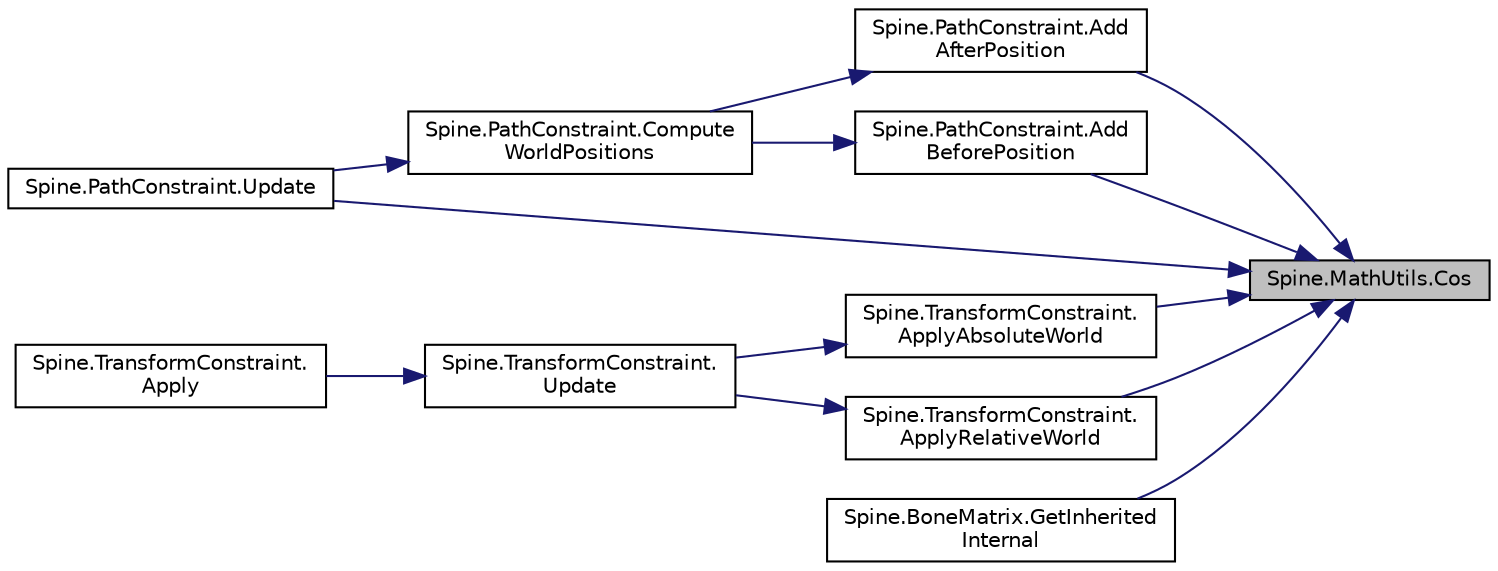 digraph "Spine.MathUtils.Cos"
{
 // LATEX_PDF_SIZE
  edge [fontname="Helvetica",fontsize="10",labelfontname="Helvetica",labelfontsize="10"];
  node [fontname="Helvetica",fontsize="10",shape=record];
  rankdir="RL";
  Node1 [label="Spine.MathUtils.Cos",height=0.2,width=0.4,color="black", fillcolor="grey75", style="filled", fontcolor="black",tooltip="Returns the cosine in radians from a lookup table."];
  Node1 -> Node2 [dir="back",color="midnightblue",fontsize="10",style="solid"];
  Node2 [label="Spine.PathConstraint.Add\lAfterPosition",height=0.2,width=0.4,color="black", fillcolor="white", style="filled",URL="$class_spine_1_1_path_constraint.html#a09ff5cb5acc91c834109513418e61943",tooltip=" "];
  Node2 -> Node3 [dir="back",color="midnightblue",fontsize="10",style="solid"];
  Node3 [label="Spine.PathConstraint.Compute\lWorldPositions",height=0.2,width=0.4,color="black", fillcolor="white", style="filled",URL="$class_spine_1_1_path_constraint.html#a0a486ebfb77dc0339a9cd45bd12ad9d2",tooltip=" "];
  Node3 -> Node4 [dir="back",color="midnightblue",fontsize="10",style="solid"];
  Node4 [label="Spine.PathConstraint.Update",height=0.2,width=0.4,color="black", fillcolor="white", style="filled",URL="$class_spine_1_1_path_constraint.html#a1b84dbe4fd8e07faa1e9f1e4f61948f7",tooltip=" "];
  Node1 -> Node5 [dir="back",color="midnightblue",fontsize="10",style="solid"];
  Node5 [label="Spine.PathConstraint.Add\lBeforePosition",height=0.2,width=0.4,color="black", fillcolor="white", style="filled",URL="$class_spine_1_1_path_constraint.html#a3086313512cfee8dc03c0ed0b1c48fda",tooltip=" "];
  Node5 -> Node3 [dir="back",color="midnightblue",fontsize="10",style="solid"];
  Node1 -> Node6 [dir="back",color="midnightblue",fontsize="10",style="solid"];
  Node6 [label="Spine.TransformConstraint.\lApplyAbsoluteWorld",height=0.2,width=0.4,color="black", fillcolor="white", style="filled",URL="$class_spine_1_1_transform_constraint.html#abf5166c6e4980f9dd325b58490cae98f",tooltip=" "];
  Node6 -> Node7 [dir="back",color="midnightblue",fontsize="10",style="solid"];
  Node7 [label="Spine.TransformConstraint.\lUpdate",height=0.2,width=0.4,color="black", fillcolor="white", style="filled",URL="$class_spine_1_1_transform_constraint.html#aae86c5f4517de6fe45671f7edb8864dc",tooltip=" "];
  Node7 -> Node8 [dir="back",color="midnightblue",fontsize="10",style="solid"];
  Node8 [label="Spine.TransformConstraint.\lApply",height=0.2,width=0.4,color="black", fillcolor="white", style="filled",URL="$class_spine_1_1_transform_constraint.html#a87fe519e24de8ddb8169c15d621121e2",tooltip=" "];
  Node1 -> Node9 [dir="back",color="midnightblue",fontsize="10",style="solid"];
  Node9 [label="Spine.TransformConstraint.\lApplyRelativeWorld",height=0.2,width=0.4,color="black", fillcolor="white", style="filled",URL="$class_spine_1_1_transform_constraint.html#a7f3667042018db294f8053cbb24a94d8",tooltip=" "];
  Node9 -> Node7 [dir="back",color="midnightblue",fontsize="10",style="solid"];
  Node1 -> Node10 [dir="back",color="midnightblue",fontsize="10",style="solid"];
  Node10 [label="Spine.BoneMatrix.GetInherited\lInternal",height=0.2,width=0.4,color="black", fillcolor="white", style="filled",URL="$struct_spine_1_1_bone_matrix.html#a4410aadcd0c9bc36d05d83b1ab5f0582",tooltip=" "];
  Node1 -> Node4 [dir="back",color="midnightblue",fontsize="10",style="solid"];
}
